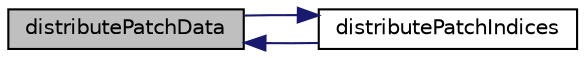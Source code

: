 digraph "distributePatchData"
{
  bgcolor="transparent";
  edge [fontname="Helvetica",fontsize="10",labelfontname="Helvetica",labelfontsize="10"];
  node [fontname="Helvetica",fontsize="10",shape=record];
  rankdir="LR";
  Node1 [label="distributePatchData",height=0.2,width=0.4,color="black", fillcolor="grey75", style="filled", fontcolor="black"];
  Node1 -> Node2 [dir="back",color="midnightblue",fontsize="10",style="solid",fontname="Helvetica"];
  Node2 [label="distributePatchIndices",height=0.2,width=0.4,color="black",URL="$a01405.html#a527d120f9ed63ab95e9867ec34be5a23"];
  Node2 -> Node1 [dir="back",color="midnightblue",fontsize="10",style="solid",fontname="Helvetica"];
}
